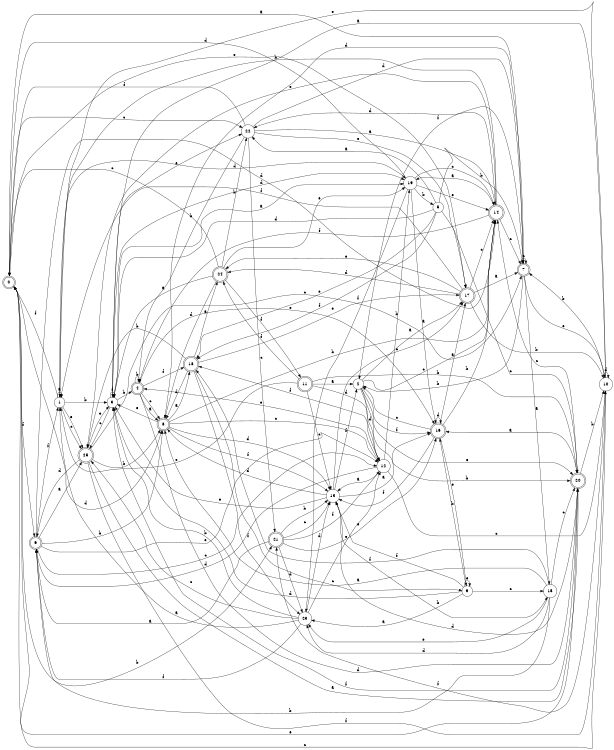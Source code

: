 digraph n21_8 {
__start0 [label="" shape="none"];

rankdir=LR;
size="8,5";

s0 [style="rounded,filled", color="black", fillcolor="white" shape="doublecircle", label="0"];
s1 [style="filled", color="black", fillcolor="white" shape="circle", label="1"];
s2 [style="filled", color="black", fillcolor="white" shape="circle", label="2"];
s3 [style="filled", color="black", fillcolor="white" shape="circle", label="3"];
s4 [style="rounded,filled", color="black", fillcolor="white" shape="doublecircle", label="4"];
s5 [style="filled", color="black", fillcolor="white" shape="circle", label="5"];
s6 [style="rounded,filled", color="black", fillcolor="white" shape="doublecircle", label="6"];
s7 [style="rounded,filled", color="black", fillcolor="white" shape="doublecircle", label="7"];
s8 [style="rounded,filled", color="black", fillcolor="white" shape="doublecircle", label="8"];
s9 [style="filled", color="black", fillcolor="white" shape="circle", label="9"];
s10 [style="filled", color="black", fillcolor="white" shape="circle", label="10"];
s11 [style="rounded,filled", color="black", fillcolor="white" shape="doublecircle", label="11"];
s12 [style="filled", color="black", fillcolor="white" shape="circle", label="12"];
s13 [style="filled", color="black", fillcolor="white" shape="circle", label="13"];
s14 [style="rounded,filled", color="black", fillcolor="white" shape="doublecircle", label="14"];
s15 [style="filled", color="black", fillcolor="white" shape="circle", label="15"];
s16 [style="rounded,filled", color="black", fillcolor="white" shape="doublecircle", label="16"];
s17 [style="rounded,filled", color="black", fillcolor="white" shape="doublecircle", label="17"];
s18 [style="rounded,filled", color="black", fillcolor="white" shape="doublecircle", label="18"];
s19 [style="filled", color="black", fillcolor="white" shape="circle", label="19"];
s20 [style="rounded,filled", color="black", fillcolor="white" shape="doublecircle", label="20"];
s21 [style="rounded,filled", color="black", fillcolor="white" shape="doublecircle", label="21"];
s22 [style="filled", color="black", fillcolor="white" shape="circle", label="22"];
s23 [style="filled", color="black", fillcolor="white" shape="circle", label="23"];
s24 [style="rounded,filled", color="black", fillcolor="white" shape="doublecircle", label="24"];
s25 [style="rounded,filled", color="black", fillcolor="white" shape="doublecircle", label="25"];
s0 -> s7 [label="a"];
s0 -> s21 [label="b"];
s0 -> s22 [label="c"];
s0 -> s8 [label="d"];
s0 -> s17 [label="e"];
s0 -> s6 [label="f"];
s1 -> s1 [label="a"];
s1 -> s3 [label="b"];
s1 -> s25 [label="c"];
s1 -> s19 [label="d"];
s1 -> s25 [label="e"];
s1 -> s0 [label="f"];
s2 -> s17 [label="a"];
s2 -> s20 [label="b"];
s2 -> s14 [label="c"];
s2 -> s12 [label="d"];
s2 -> s20 [label="e"];
s2 -> s16 [label="f"];
s3 -> s19 [label="a"];
s3 -> s4 [label="b"];
s3 -> s25 [label="c"];
s3 -> s19 [label="d"];
s3 -> s22 [label="e"];
s3 -> s3 [label="f"];
s4 -> s8 [label="a"];
s4 -> s4 [label="b"];
s4 -> s8 [label="c"];
s4 -> s20 [label="d"];
s4 -> s16 [label="e"];
s4 -> s18 [label="f"];
s5 -> s22 [label="a"];
s5 -> s7 [label="b"];
s5 -> s20 [label="c"];
s5 -> s3 [label="d"];
s5 -> s18 [label="e"];
s5 -> s18 [label="f"];
s6 -> s25 [label="a"];
s6 -> s8 [label="b"];
s6 -> s12 [label="c"];
s6 -> s14 [label="d"];
s6 -> s12 [label="e"];
s6 -> s1 [label="f"];
s7 -> s15 [label="a"];
s7 -> s2 [label="b"];
s7 -> s7 [label="c"];
s7 -> s8 [label="d"];
s7 -> s10 [label="e"];
s7 -> s2 [label="f"];
s8 -> s18 [label="a"];
s8 -> s14 [label="b"];
s8 -> s12 [label="c"];
s8 -> s13 [label="d"];
s8 -> s3 [label="e"];
s8 -> s13 [label="f"];
s9 -> s23 [label="a"];
s9 -> s16 [label="b"];
s9 -> s15 [label="c"];
s9 -> s3 [label="d"];
s9 -> s9 [label="e"];
s9 -> s13 [label="f"];
s10 -> s3 [label="a"];
s10 -> s7 [label="b"];
s10 -> s0 [label="c"];
s10 -> s10 [label="d"];
s10 -> s1 [label="e"];
s10 -> s21 [label="f"];
s11 -> s2 [label="a"];
s11 -> s20 [label="b"];
s11 -> s13 [label="c"];
s11 -> s12 [label="d"];
s11 -> s1 [label="e"];
s11 -> s24 [label="f"];
s12 -> s13 [label="a"];
s12 -> s19 [label="b"];
s12 -> s10 [label="c"];
s12 -> s6 [label="d"];
s12 -> s4 [label="e"];
s12 -> s18 [label="f"];
s13 -> s16 [label="a"];
s13 -> s15 [label="b"];
s13 -> s17 [label="c"];
s13 -> s8 [label="d"];
s13 -> s3 [label="e"];
s13 -> s2 [label="f"];
s14 -> s19 [label="a"];
s14 -> s1 [label="b"];
s14 -> s7 [label="c"];
s14 -> s22 [label="d"];
s14 -> s25 [label="e"];
s14 -> s4 [label="f"];
s15 -> s8 [label="a"];
s15 -> s6 [label="b"];
s15 -> s20 [label="c"];
s15 -> s23 [label="d"];
s15 -> s23 [label="e"];
s15 -> s18 [label="f"];
s16 -> s17 [label="a"];
s16 -> s14 [label="b"];
s16 -> s2 [label="c"];
s16 -> s16 [label="d"];
s16 -> s9 [label="e"];
s16 -> s13 [label="f"];
s17 -> s7 [label="a"];
s17 -> s10 [label="b"];
s17 -> s14 [label="c"];
s17 -> s24 [label="d"];
s17 -> s24 [label="e"];
s17 -> s1 [label="f"];
s18 -> s24 [label="a"];
s18 -> s25 [label="b"];
s18 -> s9 [label="c"];
s18 -> s8 [label="d"];
s18 -> s17 [label="e"];
s18 -> s23 [label="f"];
s19 -> s16 [label="a"];
s19 -> s5 [label="b"];
s19 -> s14 [label="c"];
s19 -> s0 [label="d"];
s19 -> s14 [label="e"];
s19 -> s23 [label="f"];
s20 -> s16 [label="a"];
s20 -> s10 [label="b"];
s20 -> s14 [label="c"];
s20 -> s13 [label="d"];
s20 -> s0 [label="e"];
s20 -> s3 [label="f"];
s21 -> s6 [label="a"];
s21 -> s13 [label="b"];
s21 -> s13 [label="c"];
s21 -> s23 [label="d"];
s21 -> s16 [label="e"];
s21 -> s12 [label="f"];
s22 -> s14 [label="a"];
s22 -> s4 [label="b"];
s22 -> s21 [label="c"];
s22 -> s7 [label="d"];
s22 -> s17 [label="e"];
s22 -> s0 [label="f"];
s23 -> s1 [label="a"];
s23 -> s3 [label="b"];
s23 -> s25 [label="c"];
s23 -> s13 [label="d"];
s23 -> s12 [label="e"];
s23 -> s6 [label="f"];
s24 -> s3 [label="a"];
s24 -> s22 [label="b"];
s24 -> s0 [label="c"];
s24 -> s8 [label="d"];
s24 -> s19 [label="e"];
s24 -> s11 [label="f"];
s25 -> s20 [label="a"];
s25 -> s8 [label="b"];
s25 -> s7 [label="c"];
s25 -> s6 [label="d"];
s25 -> s3 [label="e"];
s25 -> s10 [label="f"];

}
